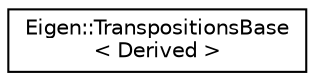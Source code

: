 digraph "Graphical Class Hierarchy"
{
  edge [fontname="Helvetica",fontsize="10",labelfontname="Helvetica",labelfontsize="10"];
  node [fontname="Helvetica",fontsize="10",shape=record];
  rankdir="LR";
  Node1 [label="Eigen::TranspositionsBase\l\< Derived \>",height=0.2,width=0.4,color="black", fillcolor="white", style="filled",URL="$class_eigen_1_1_transpositions_base.html"];
}
